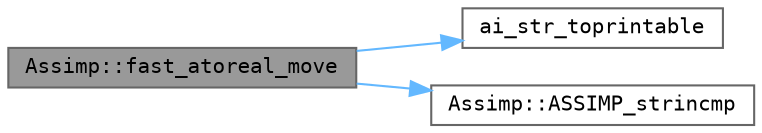 digraph "Assimp::fast_atoreal_move"
{
 // LATEX_PDF_SIZE
  bgcolor="transparent";
  edge [fontname=Terminal,fontsize=10,labelfontname=Helvetica,labelfontsize=10];
  node [fontname=Terminal,fontsize=10,shape=box,height=0.2,width=0.4];
  rankdir="LR";
  Node1 [label="Assimp::fast_atoreal_move",height=0.2,width=0.4,color="gray40", fillcolor="grey60", style="filled", fontcolor="black",tooltip=" "];
  Node1 -> Node2 [color="steelblue1",style="solid"];
  Node2 [label="ai_str_toprintable",height=0.2,width=0.4,color="grey40", fillcolor="white", style="filled",URL="$include_2assimp_2_string_utils_8h.html#ac93475a8288137104522606ff477c4db",tooltip="Make a string printable by replacing all non-printable characters with the specified placeholder char..."];
  Node1 -> Node3 [color="steelblue1",style="solid"];
  Node3 [label="Assimp::ASSIMP_strincmp",height=0.2,width=0.4,color="grey40", fillcolor="white", style="filled",URL="$namespace_assimp.html#a5718d462fef0070afea1d4ac4e65d4d8",tooltip="Helper function to do platform independent string comparison."];
}
